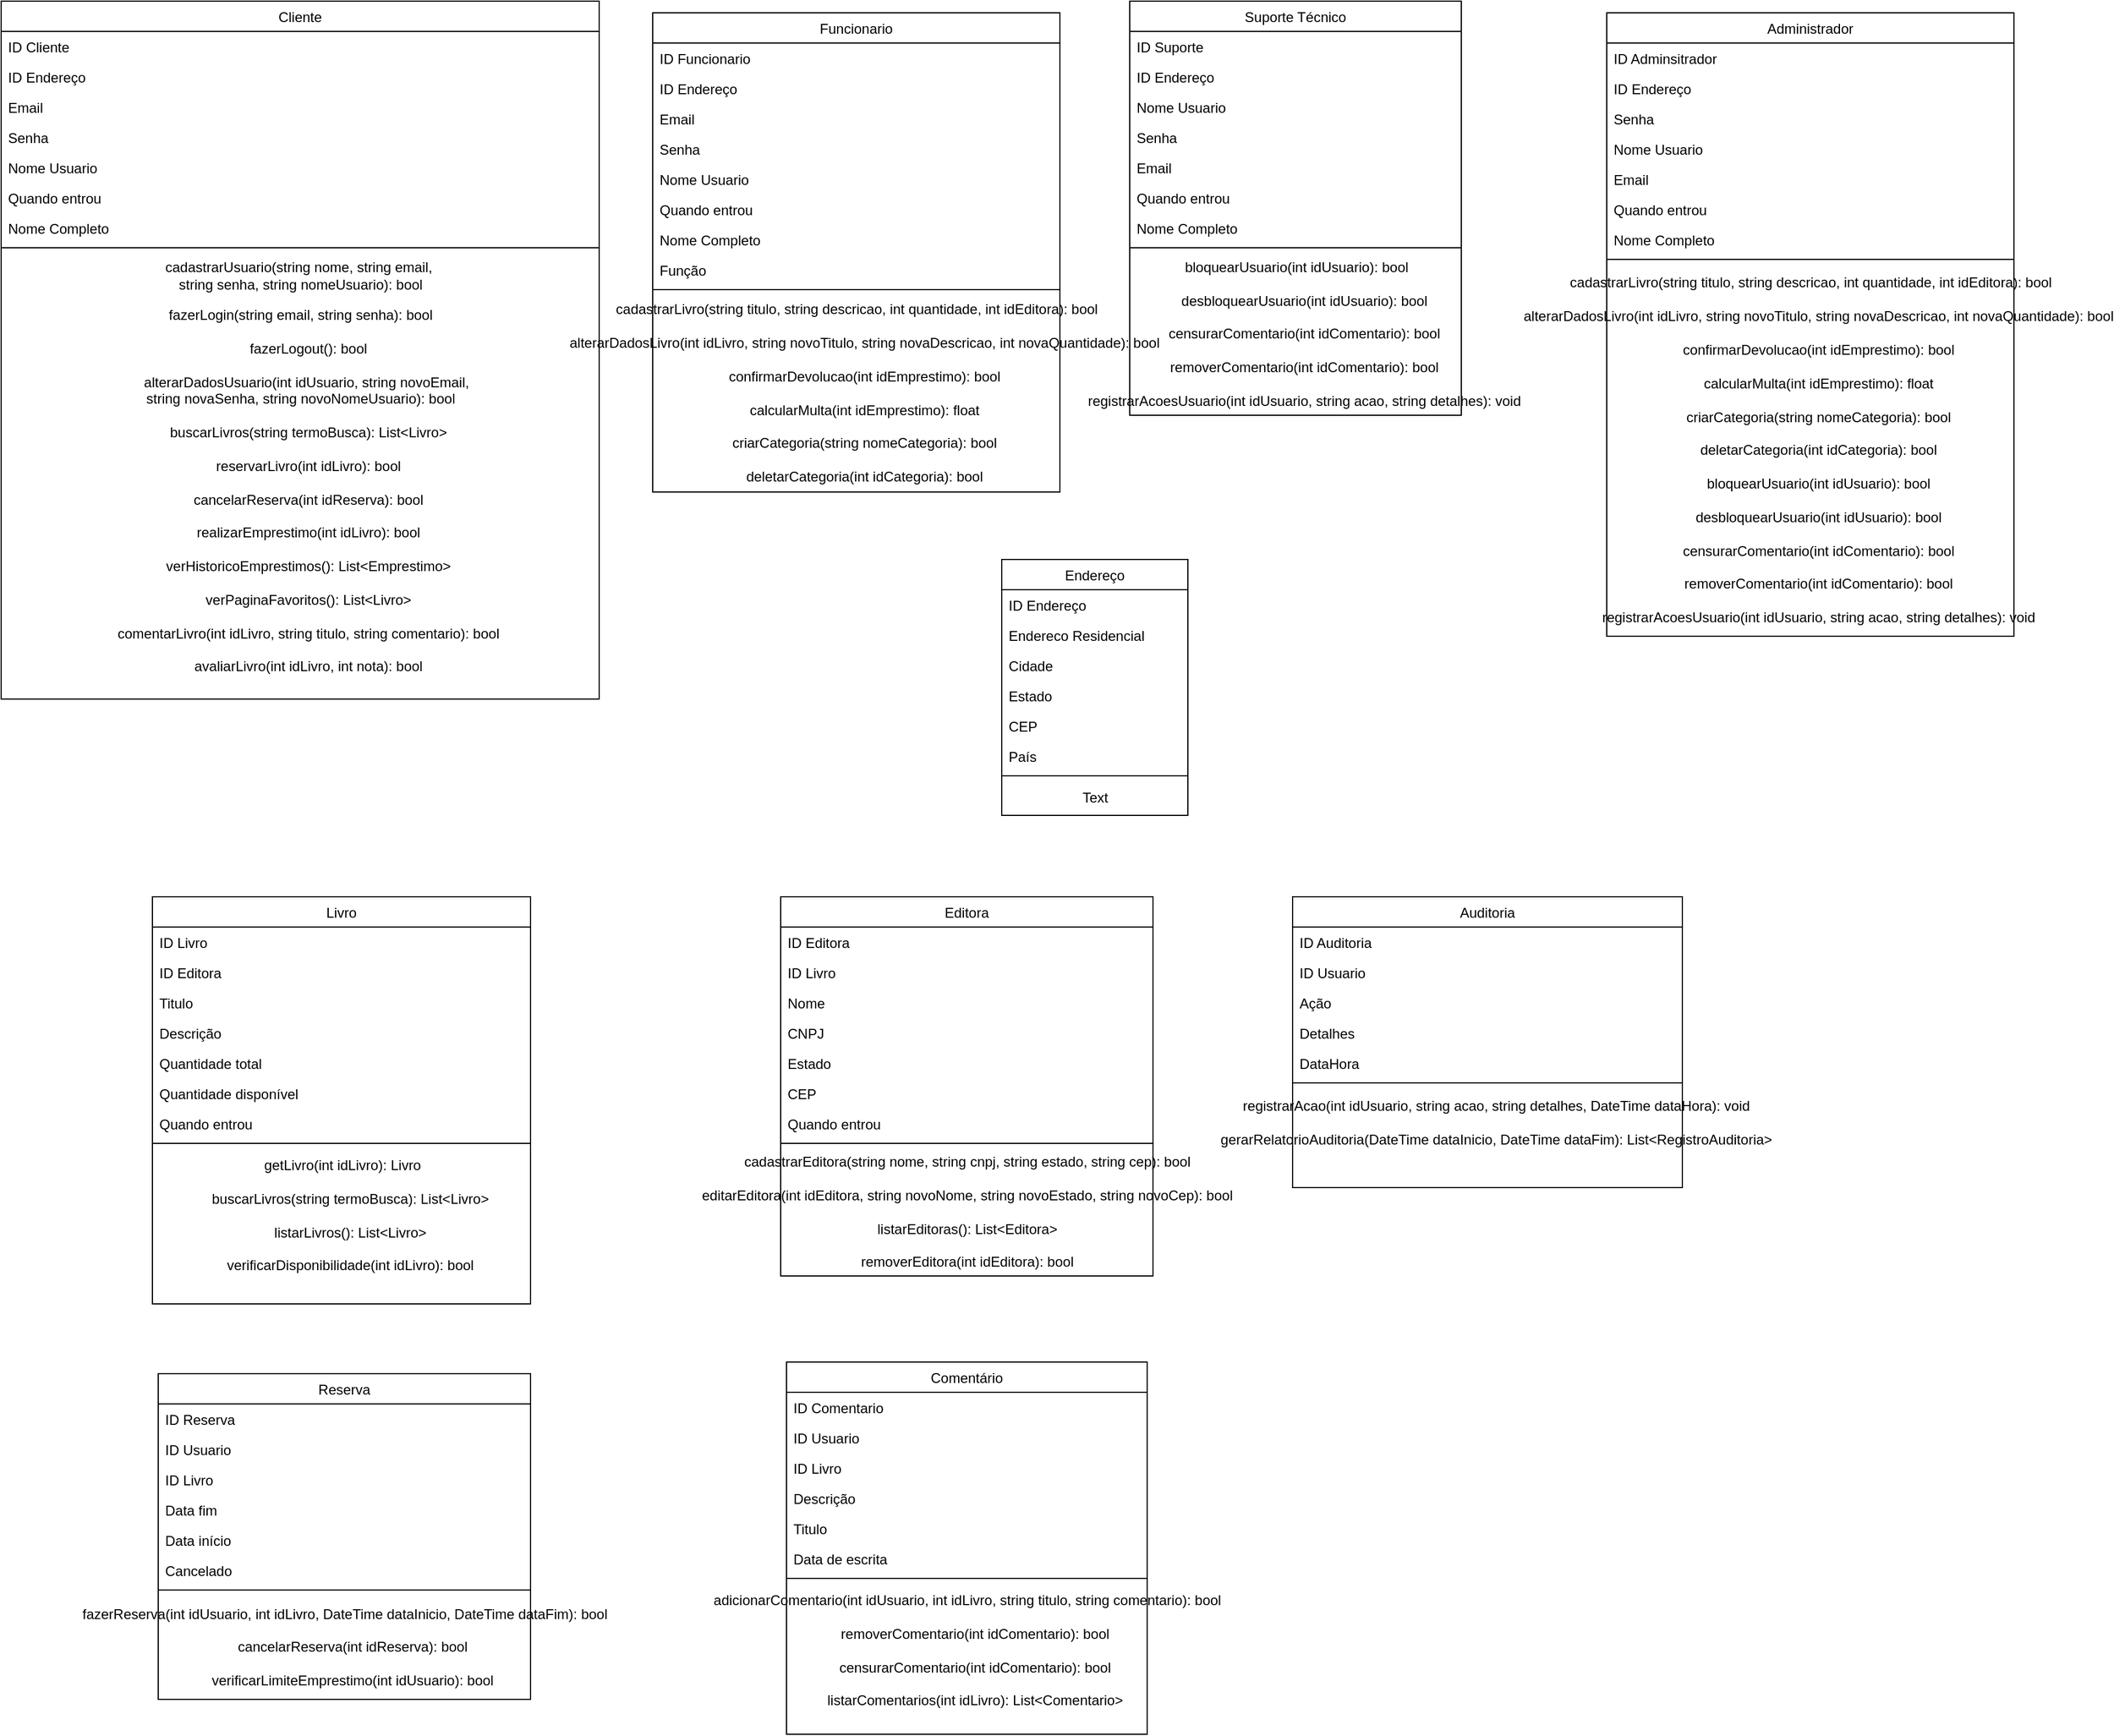 <mxfile version="26.1.1">
  <diagram id="C5RBs43oDa-KdzZeNtuy" name="Page-1">
    <mxGraphModel dx="2115" dy="608" grid="1" gridSize="10" guides="1" tooltips="1" connect="1" arrows="1" fold="1" page="1" pageScale="1" pageWidth="827" pageHeight="1169" math="0" shadow="0">
      <root>
        <mxCell id="WIyWlLk6GJQsqaUBKTNV-0" />
        <mxCell id="WIyWlLk6GJQsqaUBKTNV-1" parent="WIyWlLk6GJQsqaUBKTNV-0" />
        <mxCell id="ovRE4YP4K9Um6q-sPqHM-0" value="Cliente" style="swimlane;fontStyle=0;align=center;verticalAlign=top;childLayout=stackLayout;horizontal=1;startSize=26;horizontalStack=0;resizeParent=1;resizeLast=0;collapsible=1;marginBottom=0;rounded=0;shadow=0;strokeWidth=1;" parent="WIyWlLk6GJQsqaUBKTNV-1" vertex="1">
          <mxGeometry x="-60" y="70" width="514" height="600" as="geometry">
            <mxRectangle x="550" y="140" width="160" height="26" as="alternateBounds" />
          </mxGeometry>
        </mxCell>
        <mxCell id="ovRE4YP4K9Um6q-sPqHM-38" value="ID Cliente" style="text;align=left;verticalAlign=top;spacingLeft=4;spacingRight=4;overflow=hidden;rotatable=0;points=[[0,0.5],[1,0.5]];portConstraint=eastwest;" parent="ovRE4YP4K9Um6q-sPqHM-0" vertex="1">
          <mxGeometry y="26" width="514" height="26" as="geometry" />
        </mxCell>
        <mxCell id="ovRE4YP4K9Um6q-sPqHM-5" value="ID Endereço&#xa;" style="text;align=left;verticalAlign=top;spacingLeft=4;spacingRight=4;overflow=hidden;rotatable=0;points=[[0,0.5],[1,0.5]];portConstraint=eastwest;rounded=0;shadow=0;html=0;" parent="ovRE4YP4K9Um6q-sPqHM-0" vertex="1">
          <mxGeometry y="52" width="514" height="26" as="geometry" />
        </mxCell>
        <mxCell id="ovRE4YP4K9Um6q-sPqHM-27" value="Email" style="text;align=left;verticalAlign=top;spacingLeft=4;spacingRight=4;overflow=hidden;rotatable=0;points=[[0,0.5],[1,0.5]];portConstraint=eastwest;rounded=0;shadow=0;html=0;" parent="ovRE4YP4K9Um6q-sPqHM-0" vertex="1">
          <mxGeometry y="78" width="514" height="26" as="geometry" />
        </mxCell>
        <mxCell id="ovRE4YP4K9Um6q-sPqHM-7" value="Senha" style="text;align=left;verticalAlign=top;spacingLeft=4;spacingRight=4;overflow=hidden;rotatable=0;points=[[0,0.5],[1,0.5]];portConstraint=eastwest;" parent="ovRE4YP4K9Um6q-sPqHM-0" vertex="1">
          <mxGeometry y="104" width="514" height="26" as="geometry" />
        </mxCell>
        <mxCell id="ovRE4YP4K9Um6q-sPqHM-8" value="Nome Usuario" style="text;align=left;verticalAlign=top;spacingLeft=4;spacingRight=4;overflow=hidden;rotatable=0;points=[[0,0.5],[1,0.5]];portConstraint=eastwest;" parent="ovRE4YP4K9Um6q-sPqHM-0" vertex="1">
          <mxGeometry y="130" width="514" height="26" as="geometry" />
        </mxCell>
        <mxCell id="ovRE4YP4K9Um6q-sPqHM-40" value="Quando entrou" style="text;align=left;verticalAlign=top;spacingLeft=4;spacingRight=4;overflow=hidden;rotatable=0;points=[[0,0.5],[1,0.5]];portConstraint=eastwest;" parent="ovRE4YP4K9Um6q-sPqHM-0" vertex="1">
          <mxGeometry y="156" width="514" height="26" as="geometry" />
        </mxCell>
        <mxCell id="ovRE4YP4K9Um6q-sPqHM-66" value="Nome Completo" style="text;align=left;verticalAlign=top;spacingLeft=4;spacingRight=4;overflow=hidden;rotatable=0;points=[[0,0.5],[1,0.5]];portConstraint=eastwest;rounded=0;shadow=0;html=0;" parent="ovRE4YP4K9Um6q-sPqHM-0" vertex="1">
          <mxGeometry y="182" width="514" height="26" as="geometry" />
        </mxCell>
        <mxCell id="ovRE4YP4K9Um6q-sPqHM-6" value="" style="line;html=1;strokeWidth=1;align=left;verticalAlign=middle;spacingTop=-1;spacingLeft=3;spacingRight=3;rotatable=0;labelPosition=right;points=[];portConstraint=eastwest;" parent="ovRE4YP4K9Um6q-sPqHM-0" vertex="1">
          <mxGeometry y="208" width="514" height="8" as="geometry" />
        </mxCell>
        <mxCell id="9cBojEaCtnVhDOW0xpZf-0" value="&lt;div&gt;cadastrarUsuario(string nome, string email,&amp;nbsp;&lt;/div&gt;&lt;div&gt;string senha, string nomeUsuario): bool&lt;/div&gt;" style="text;html=1;align=center;verticalAlign=middle;resizable=0;points=[];autosize=1;strokeColor=none;fillColor=none;" vertex="1" parent="ovRE4YP4K9Um6q-sPqHM-0">
          <mxGeometry y="216" width="514" height="40" as="geometry" />
        </mxCell>
        <mxCell id="9cBojEaCtnVhDOW0xpZf-12" value="&lt;div&gt;fazerLogin(string email, string senha): bool&lt;/div&gt;&lt;br&gt;&amp;nbsp;&amp;nbsp;&amp;nbsp; fazerLogout(): bool&lt;br&gt;&lt;br&gt;&lt;div&gt;&amp;nbsp;&amp;nbsp;&amp;nbsp; alterarDadosUsuario(int idUsuario, string novoEmail,&amp;nbsp;&lt;/div&gt;&lt;div&gt;string novaSenha, string novoNomeUsuario): bool&lt;/div&gt;&lt;br&gt;&amp;nbsp;&amp;nbsp;&amp;nbsp; buscarLivros(string termoBusca): List&amp;lt;Livro&amp;gt;&lt;br&gt;&lt;br&gt;&amp;nbsp;&amp;nbsp;&amp;nbsp; reservarLivro(int idLivro): bool&lt;br&gt;&lt;br&gt;&amp;nbsp;&amp;nbsp;&amp;nbsp; cancelarReserva(int idReserva): bool&lt;br&gt;&lt;br&gt;&amp;nbsp;&amp;nbsp;&amp;nbsp; realizarEmprestimo(int idLivro): bool&lt;br&gt;&lt;br&gt;&amp;nbsp;&amp;nbsp;&amp;nbsp; verHistoricoEmprestimos(): List&amp;lt;Emprestimo&amp;gt;&lt;br&gt;&lt;br&gt;&amp;nbsp;&amp;nbsp;&amp;nbsp; verPaginaFavoritos(): List&amp;lt;Livro&amp;gt;&lt;br&gt;&lt;br&gt;&amp;nbsp;&amp;nbsp;&amp;nbsp; comentarLivro(int idLivro, string titulo, string comentario): bool&lt;br&gt;&lt;br&gt;&amp;nbsp;&amp;nbsp;&amp;nbsp; avaliarLivro(int idLivro, int nota): bool" style="text;html=1;align=center;verticalAlign=middle;resizable=0;points=[];autosize=1;strokeColor=none;fillColor=none;" vertex="1" parent="ovRE4YP4K9Um6q-sPqHM-0">
          <mxGeometry y="256" width="514" height="330" as="geometry" />
        </mxCell>
        <mxCell id="ovRE4YP4K9Um6q-sPqHM-70" value="Livro" style="swimlane;fontStyle=0;align=center;verticalAlign=top;childLayout=stackLayout;horizontal=1;startSize=26;horizontalStack=0;resizeParent=1;resizeLast=0;collapsible=1;marginBottom=0;rounded=0;shadow=0;strokeWidth=1;" parent="WIyWlLk6GJQsqaUBKTNV-1" vertex="1">
          <mxGeometry x="70" y="840" width="325" height="350" as="geometry">
            <mxRectangle x="550" y="140" width="160" height="26" as="alternateBounds" />
          </mxGeometry>
        </mxCell>
        <mxCell id="ovRE4YP4K9Um6q-sPqHM-79" value="ID Livro" style="text;align=left;verticalAlign=top;spacingLeft=4;spacingRight=4;overflow=hidden;rotatable=0;points=[[0,0.5],[1,0.5]];portConstraint=eastwest;" parent="ovRE4YP4K9Um6q-sPqHM-70" vertex="1">
          <mxGeometry y="26" width="325" height="26" as="geometry" />
        </mxCell>
        <mxCell id="ovRE4YP4K9Um6q-sPqHM-187" value="ID Editora" style="text;align=left;verticalAlign=top;spacingLeft=4;spacingRight=4;overflow=hidden;rotatable=0;points=[[0,0.5],[1,0.5]];portConstraint=eastwest;" parent="ovRE4YP4K9Um6q-sPqHM-70" vertex="1">
          <mxGeometry y="52" width="325" height="26" as="geometry" />
        </mxCell>
        <mxCell id="ovRE4YP4K9Um6q-sPqHM-71" value="Titulo" style="text;align=left;verticalAlign=top;spacingLeft=4;spacingRight=4;overflow=hidden;rotatable=0;points=[[0,0.5],[1,0.5]];portConstraint=eastwest;" parent="ovRE4YP4K9Um6q-sPqHM-70" vertex="1">
          <mxGeometry y="78" width="325" height="26" as="geometry" />
        </mxCell>
        <mxCell id="ovRE4YP4K9Um6q-sPqHM-72" value="Descrição&#xa;" style="text;align=left;verticalAlign=top;spacingLeft=4;spacingRight=4;overflow=hidden;rotatable=0;points=[[0,0.5],[1,0.5]];portConstraint=eastwest;rounded=0;shadow=0;html=0;" parent="ovRE4YP4K9Um6q-sPqHM-70" vertex="1">
          <mxGeometry y="104" width="325" height="26" as="geometry" />
        </mxCell>
        <mxCell id="ovRE4YP4K9Um6q-sPqHM-73" value="Quantidade total" style="text;align=left;verticalAlign=top;spacingLeft=4;spacingRight=4;overflow=hidden;rotatable=0;points=[[0,0.5],[1,0.5]];portConstraint=eastwest;rounded=0;shadow=0;html=0;" parent="ovRE4YP4K9Um6q-sPqHM-70" vertex="1">
          <mxGeometry y="130" width="325" height="26" as="geometry" />
        </mxCell>
        <mxCell id="ovRE4YP4K9Um6q-sPqHM-74" value="Quantidade disponível" style="text;align=left;verticalAlign=top;spacingLeft=4;spacingRight=4;overflow=hidden;rotatable=0;points=[[0,0.5],[1,0.5]];portConstraint=eastwest;rounded=0;shadow=0;html=0;" parent="ovRE4YP4K9Um6q-sPqHM-70" vertex="1">
          <mxGeometry y="156" width="325" height="26" as="geometry" />
        </mxCell>
        <mxCell id="ovRE4YP4K9Um6q-sPqHM-80" value="Quando entrou" style="text;align=left;verticalAlign=top;spacingLeft=4;spacingRight=4;overflow=hidden;rotatable=0;points=[[0,0.5],[1,0.5]];portConstraint=eastwest;" parent="ovRE4YP4K9Um6q-sPqHM-70" vertex="1">
          <mxGeometry y="182" width="325" height="26" as="geometry" />
        </mxCell>
        <mxCell id="ovRE4YP4K9Um6q-sPqHM-82" value="" style="line;html=1;strokeWidth=1;align=left;verticalAlign=middle;spacingTop=-1;spacingLeft=3;spacingRight=3;rotatable=0;labelPosition=right;points=[];portConstraint=eastwest;" parent="ovRE4YP4K9Um6q-sPqHM-70" vertex="1">
          <mxGeometry y="208" width="325" height="8" as="geometry" />
        </mxCell>
        <mxCell id="9cBojEaCtnVhDOW0xpZf-18" value="getLivro(int idLivro): Livro&lt;br&gt;&lt;br&gt;&amp;nbsp;&amp;nbsp;&amp;nbsp; buscarLivros(string termoBusca): List&amp;lt;Livro&amp;gt;&lt;br&gt;&lt;br&gt;&amp;nbsp;&amp;nbsp;&amp;nbsp; listarLivros(): List&amp;lt;Livro&amp;gt;&lt;br&gt;&lt;br&gt;&amp;nbsp;&amp;nbsp;&amp;nbsp; verificarDisponibilidade(int idLivro): bool&lt;br&gt;&lt;div&gt;&lt;br/&gt;&lt;/div&gt;" style="text;html=1;align=center;verticalAlign=middle;resizable=0;points=[];autosize=1;strokeColor=none;fillColor=none;" vertex="1" parent="ovRE4YP4K9Um6q-sPqHM-70">
          <mxGeometry y="216" width="325" height="130" as="geometry" />
        </mxCell>
        <mxCell id="ovRE4YP4K9Um6q-sPqHM-83" value="Editora" style="swimlane;fontStyle=0;align=center;verticalAlign=top;childLayout=stackLayout;horizontal=1;startSize=26;horizontalStack=0;resizeParent=1;resizeLast=0;collapsible=1;marginBottom=0;rounded=0;shadow=0;strokeWidth=1;" parent="WIyWlLk6GJQsqaUBKTNV-1" vertex="1">
          <mxGeometry x="610" y="840" width="320" height="326" as="geometry">
            <mxRectangle x="550" y="140" width="160" height="26" as="alternateBounds" />
          </mxGeometry>
        </mxCell>
        <mxCell id="ovRE4YP4K9Um6q-sPqHM-92" value="ID Editora" style="text;align=left;verticalAlign=top;spacingLeft=4;spacingRight=4;overflow=hidden;rotatable=0;points=[[0,0.5],[1,0.5]];portConstraint=eastwest;" parent="ovRE4YP4K9Um6q-sPqHM-83" vertex="1">
          <mxGeometry y="26" width="320" height="26" as="geometry" />
        </mxCell>
        <mxCell id="ovRE4YP4K9Um6q-sPqHM-186" value="ID Livro" style="text;align=left;verticalAlign=top;spacingLeft=4;spacingRight=4;overflow=hidden;rotatable=0;points=[[0,0.5],[1,0.5]];portConstraint=eastwest;" parent="ovRE4YP4K9Um6q-sPqHM-83" vertex="1">
          <mxGeometry y="52" width="320" height="26" as="geometry" />
        </mxCell>
        <mxCell id="ovRE4YP4K9Um6q-sPqHM-84" value="Nome&#xa;" style="text;align=left;verticalAlign=top;spacingLeft=4;spacingRight=4;overflow=hidden;rotatable=0;points=[[0,0.5],[1,0.5]];portConstraint=eastwest;" parent="ovRE4YP4K9Um6q-sPqHM-83" vertex="1">
          <mxGeometry y="78" width="320" height="26" as="geometry" />
        </mxCell>
        <mxCell id="ovRE4YP4K9Um6q-sPqHM-85" value="CNPJ" style="text;align=left;verticalAlign=top;spacingLeft=4;spacingRight=4;overflow=hidden;rotatable=0;points=[[0,0.5],[1,0.5]];portConstraint=eastwest;rounded=0;shadow=0;html=0;" parent="ovRE4YP4K9Um6q-sPqHM-83" vertex="1">
          <mxGeometry y="104" width="320" height="26" as="geometry" />
        </mxCell>
        <mxCell id="ovRE4YP4K9Um6q-sPqHM-86" value="Estado" style="text;align=left;verticalAlign=top;spacingLeft=4;spacingRight=4;overflow=hidden;rotatable=0;points=[[0,0.5],[1,0.5]];portConstraint=eastwest;rounded=0;shadow=0;html=0;" parent="ovRE4YP4K9Um6q-sPqHM-83" vertex="1">
          <mxGeometry y="130" width="320" height="26" as="geometry" />
        </mxCell>
        <mxCell id="ovRE4YP4K9Um6q-sPqHM-87" value="CEP" style="text;align=left;verticalAlign=top;spacingLeft=4;spacingRight=4;overflow=hidden;rotatable=0;points=[[0,0.5],[1,0.5]];portConstraint=eastwest;rounded=0;shadow=0;html=0;" parent="ovRE4YP4K9Um6q-sPqHM-83" vertex="1">
          <mxGeometry y="156" width="320" height="26" as="geometry" />
        </mxCell>
        <mxCell id="ovRE4YP4K9Um6q-sPqHM-93" value="Quando entrou" style="text;align=left;verticalAlign=top;spacingLeft=4;spacingRight=4;overflow=hidden;rotatable=0;points=[[0,0.5],[1,0.5]];portConstraint=eastwest;" parent="ovRE4YP4K9Um6q-sPqHM-83" vertex="1">
          <mxGeometry y="182" width="320" height="26" as="geometry" />
        </mxCell>
        <mxCell id="ovRE4YP4K9Um6q-sPqHM-95" value="" style="line;html=1;strokeWidth=1;align=left;verticalAlign=middle;spacingTop=-1;spacingLeft=3;spacingRight=3;rotatable=0;labelPosition=right;points=[];portConstraint=eastwest;" parent="ovRE4YP4K9Um6q-sPqHM-83" vertex="1">
          <mxGeometry y="208" width="320" height="8" as="geometry" />
        </mxCell>
        <mxCell id="9cBojEaCtnVhDOW0xpZf-31" value="cadastrarEditora(string nome, string cnpj, string estado, string cep): bool&lt;br&gt;&lt;br&gt;editarEditora(int idEditora, string novoNome, string novoEstado, string novoCep): bool&lt;br&gt;&lt;br&gt;listarEditoras(): List&amp;lt;Editora&amp;gt;&lt;br&gt;&lt;br&gt;removerEditora(int idEditora): bool" style="text;html=1;align=center;verticalAlign=middle;resizable=0;points=[];autosize=1;strokeColor=none;fillColor=none;" vertex="1" parent="ovRE4YP4K9Um6q-sPqHM-83">
          <mxGeometry y="216" width="320" height="110" as="geometry" />
        </mxCell>
        <mxCell id="ovRE4YP4K9Um6q-sPqHM-96" value="Comentário" style="swimlane;fontStyle=0;align=center;verticalAlign=top;childLayout=stackLayout;horizontal=1;startSize=26;horizontalStack=0;resizeParent=1;resizeLast=0;collapsible=1;marginBottom=0;rounded=0;shadow=0;strokeWidth=1;" parent="WIyWlLk6GJQsqaUBKTNV-1" vertex="1">
          <mxGeometry x="615" y="1240" width="310" height="320" as="geometry">
            <mxRectangle x="550" y="140" width="160" height="26" as="alternateBounds" />
          </mxGeometry>
        </mxCell>
        <mxCell id="ovRE4YP4K9Um6q-sPqHM-106" value="ID Comentario" style="text;align=left;verticalAlign=top;spacingLeft=4;spacingRight=4;overflow=hidden;rotatable=0;points=[[0,0.5],[1,0.5]];portConstraint=eastwest;" parent="ovRE4YP4K9Um6q-sPqHM-96" vertex="1">
          <mxGeometry y="26" width="310" height="26" as="geometry" />
        </mxCell>
        <mxCell id="ovRE4YP4K9Um6q-sPqHM-107" value="ID Usuario" style="text;align=left;verticalAlign=top;spacingLeft=4;spacingRight=4;overflow=hidden;rotatable=0;points=[[0,0.5],[1,0.5]];portConstraint=eastwest;rounded=0;shadow=0;html=0;" parent="ovRE4YP4K9Um6q-sPqHM-96" vertex="1">
          <mxGeometry y="52" width="310" height="26" as="geometry" />
        </mxCell>
        <mxCell id="ovRE4YP4K9Um6q-sPqHM-105" value="ID Livro&#xa;" style="text;align=left;verticalAlign=top;spacingLeft=4;spacingRight=4;overflow=hidden;rotatable=0;points=[[0,0.5],[1,0.5]];portConstraint=eastwest;" parent="ovRE4YP4K9Um6q-sPqHM-96" vertex="1">
          <mxGeometry y="78" width="310" height="26" as="geometry" />
        </mxCell>
        <mxCell id="ovRE4YP4K9Um6q-sPqHM-98" value="Descrição&#xa;" style="text;align=left;verticalAlign=top;spacingLeft=4;spacingRight=4;overflow=hidden;rotatable=0;points=[[0,0.5],[1,0.5]];portConstraint=eastwest;rounded=0;shadow=0;html=0;" parent="ovRE4YP4K9Um6q-sPqHM-96" vertex="1">
          <mxGeometry y="104" width="310" height="26" as="geometry" />
        </mxCell>
        <mxCell id="ovRE4YP4K9Um6q-sPqHM-97" value="Titulo" style="text;align=left;verticalAlign=top;spacingLeft=4;spacingRight=4;overflow=hidden;rotatable=0;points=[[0,0.5],[1,0.5]];portConstraint=eastwest;" parent="ovRE4YP4K9Um6q-sPqHM-96" vertex="1">
          <mxGeometry y="130" width="310" height="26" as="geometry" />
        </mxCell>
        <mxCell id="ovRE4YP4K9Um6q-sPqHM-104" value="Data de escrita" style="text;align=left;verticalAlign=top;spacingLeft=4;spacingRight=4;overflow=hidden;rotatable=0;points=[[0,0.5],[1,0.5]];portConstraint=eastwest;" parent="ovRE4YP4K9Um6q-sPqHM-96" vertex="1">
          <mxGeometry y="156" width="310" height="26" as="geometry" />
        </mxCell>
        <mxCell id="ovRE4YP4K9Um6q-sPqHM-108" value="" style="line;html=1;strokeWidth=1;align=left;verticalAlign=middle;spacingTop=-1;spacingLeft=3;spacingRight=3;rotatable=0;labelPosition=right;points=[];portConstraint=eastwest;" parent="ovRE4YP4K9Um6q-sPqHM-96" vertex="1">
          <mxGeometry y="182" width="310" height="8" as="geometry" />
        </mxCell>
        <mxCell id="9cBojEaCtnVhDOW0xpZf-20" value="adicionarComentario(int idUsuario, int idLivro, string titulo, string comentario): bool&lt;br&gt;&lt;br&gt;&amp;nbsp;&amp;nbsp;&amp;nbsp; removerComentario(int idComentario): bool&lt;br&gt;&lt;br&gt;&amp;nbsp;&amp;nbsp;&amp;nbsp; censurarComentario(int idComentario): bool&lt;br&gt;&lt;br&gt;&amp;nbsp;&amp;nbsp;&amp;nbsp; listarComentarios(int idLivro): List&amp;lt;Comentario&amp;gt;&lt;div&gt;&lt;br/&gt;&lt;/div&gt;" style="text;html=1;align=center;verticalAlign=middle;resizable=0;points=[];autosize=1;strokeColor=none;fillColor=none;" vertex="1" parent="ovRE4YP4K9Um6q-sPqHM-96">
          <mxGeometry y="190" width="310" height="130" as="geometry" />
        </mxCell>
        <mxCell id="ovRE4YP4K9Um6q-sPqHM-136" value="Reserva" style="swimlane;fontStyle=0;align=center;verticalAlign=top;childLayout=stackLayout;horizontal=1;startSize=26;horizontalStack=0;resizeParent=1;resizeLast=0;collapsible=1;marginBottom=0;rounded=0;shadow=0;strokeWidth=1;" parent="WIyWlLk6GJQsqaUBKTNV-1" vertex="1">
          <mxGeometry x="75" y="1250" width="320" height="280" as="geometry">
            <mxRectangle x="550" y="140" width="160" height="26" as="alternateBounds" />
          </mxGeometry>
        </mxCell>
        <mxCell id="ovRE4YP4K9Um6q-sPqHM-188" value="ID Reserva" style="text;align=left;verticalAlign=top;spacingLeft=4;spacingRight=4;overflow=hidden;rotatable=0;points=[[0,0.5],[1,0.5]];portConstraint=eastwest;rounded=0;shadow=0;html=0;" parent="ovRE4YP4K9Um6q-sPqHM-136" vertex="1">
          <mxGeometry y="26" width="320" height="26" as="geometry" />
        </mxCell>
        <mxCell id="ovRE4YP4K9Um6q-sPqHM-142" value="ID Usuario" style="text;align=left;verticalAlign=top;spacingLeft=4;spacingRight=4;overflow=hidden;rotatable=0;points=[[0,0.5],[1,0.5]];portConstraint=eastwest;rounded=0;shadow=0;html=0;" parent="ovRE4YP4K9Um6q-sPqHM-136" vertex="1">
          <mxGeometry y="52" width="320" height="26" as="geometry" />
        </mxCell>
        <mxCell id="ovRE4YP4K9Um6q-sPqHM-140" value="ID Livro&#xa;" style="text;align=left;verticalAlign=top;spacingLeft=4;spacingRight=4;overflow=hidden;rotatable=0;points=[[0,0.5],[1,0.5]];portConstraint=eastwest;" parent="ovRE4YP4K9Um6q-sPqHM-136" vertex="1">
          <mxGeometry y="78" width="320" height="26" as="geometry" />
        </mxCell>
        <mxCell id="ovRE4YP4K9Um6q-sPqHM-138" value="Data fim" style="text;align=left;verticalAlign=top;spacingLeft=4;spacingRight=4;overflow=hidden;rotatable=0;points=[[0,0.5],[1,0.5]];portConstraint=eastwest;rounded=0;shadow=0;html=0;" parent="ovRE4YP4K9Um6q-sPqHM-136" vertex="1">
          <mxGeometry y="104" width="320" height="26" as="geometry" />
        </mxCell>
        <mxCell id="ovRE4YP4K9Um6q-sPqHM-137" value="Data início" style="text;align=left;verticalAlign=top;spacingLeft=4;spacingRight=4;overflow=hidden;rotatable=0;points=[[0,0.5],[1,0.5]];portConstraint=eastwest;" parent="ovRE4YP4K9Um6q-sPqHM-136" vertex="1">
          <mxGeometry y="130" width="320" height="26" as="geometry" />
        </mxCell>
        <mxCell id="ovRE4YP4K9Um6q-sPqHM-139" value="Cancelado" style="text;align=left;verticalAlign=top;spacingLeft=4;spacingRight=4;overflow=hidden;rotatable=0;points=[[0,0.5],[1,0.5]];portConstraint=eastwest;" parent="ovRE4YP4K9Um6q-sPqHM-136" vertex="1">
          <mxGeometry y="156" width="320" height="26" as="geometry" />
        </mxCell>
        <mxCell id="ovRE4YP4K9Um6q-sPqHM-143" value="" style="line;html=1;strokeWidth=1;align=left;verticalAlign=middle;spacingTop=-1;spacingLeft=3;spacingRight=3;rotatable=0;labelPosition=right;points=[];portConstraint=eastwest;" parent="ovRE4YP4K9Um6q-sPqHM-136" vertex="1">
          <mxGeometry y="182" width="320" height="8" as="geometry" />
        </mxCell>
        <mxCell id="9cBojEaCtnVhDOW0xpZf-19" value="fazerReserva(int idUsuario, int idLivro, DateTime dataInicio, DateTime dataFim): bool&lt;br&gt;&lt;br&gt;&amp;nbsp;&amp;nbsp;&amp;nbsp; cancelarReserva(int idReserva): bool&lt;br&gt;&lt;br&gt;&amp;nbsp;&amp;nbsp;&amp;nbsp; verificarLimiteEmprestimo(int idUsuario): bool" style="text;html=1;align=center;verticalAlign=middle;resizable=0;points=[];autosize=1;strokeColor=none;fillColor=none;" vertex="1" parent="ovRE4YP4K9Um6q-sPqHM-136">
          <mxGeometry y="190" width="320" height="90" as="geometry" />
        </mxCell>
        <mxCell id="ovRE4YP4K9Um6q-sPqHM-144" value="Endereço" style="swimlane;fontStyle=0;align=center;verticalAlign=top;childLayout=stackLayout;horizontal=1;startSize=26;horizontalStack=0;resizeParent=1;resizeLast=0;collapsible=1;marginBottom=0;rounded=0;shadow=0;strokeWidth=1;" parent="WIyWlLk6GJQsqaUBKTNV-1" vertex="1">
          <mxGeometry x="800" y="550" width="160" height="220" as="geometry">
            <mxRectangle x="550" y="140" width="160" height="26" as="alternateBounds" />
          </mxGeometry>
        </mxCell>
        <mxCell id="ovRE4YP4K9Um6q-sPqHM-153" value="ID Endereço" style="text;align=left;verticalAlign=top;spacingLeft=4;spacingRight=4;overflow=hidden;rotatable=0;points=[[0,0.5],[1,0.5]];portConstraint=eastwest;" parent="ovRE4YP4K9Um6q-sPqHM-144" vertex="1">
          <mxGeometry y="26" width="160" height="26" as="geometry" />
        </mxCell>
        <mxCell id="ovRE4YP4K9Um6q-sPqHM-145" value="Endereco Residencial" style="text;align=left;verticalAlign=top;spacingLeft=4;spacingRight=4;overflow=hidden;rotatable=0;points=[[0,0.5],[1,0.5]];portConstraint=eastwest;" parent="ovRE4YP4K9Um6q-sPqHM-144" vertex="1">
          <mxGeometry y="52" width="160" height="26" as="geometry" />
        </mxCell>
        <mxCell id="ovRE4YP4K9Um6q-sPqHM-146" value="Cidade&#xa;" style="text;align=left;verticalAlign=top;spacingLeft=4;spacingRight=4;overflow=hidden;rotatable=0;points=[[0,0.5],[1,0.5]];portConstraint=eastwest;rounded=0;shadow=0;html=0;" parent="ovRE4YP4K9Um6q-sPqHM-144" vertex="1">
          <mxGeometry y="78" width="160" height="26" as="geometry" />
        </mxCell>
        <mxCell id="ovRE4YP4K9Um6q-sPqHM-147" value="Estado" style="text;align=left;verticalAlign=top;spacingLeft=4;spacingRight=4;overflow=hidden;rotatable=0;points=[[0,0.5],[1,0.5]];portConstraint=eastwest;rounded=0;shadow=0;html=0;" parent="ovRE4YP4K9Um6q-sPqHM-144" vertex="1">
          <mxGeometry y="104" width="160" height="26" as="geometry" />
        </mxCell>
        <mxCell id="ovRE4YP4K9Um6q-sPqHM-148" value="CEP" style="text;align=left;verticalAlign=top;spacingLeft=4;spacingRight=4;overflow=hidden;rotatable=0;points=[[0,0.5],[1,0.5]];portConstraint=eastwest;rounded=0;shadow=0;html=0;" parent="ovRE4YP4K9Um6q-sPqHM-144" vertex="1">
          <mxGeometry y="130" width="160" height="26" as="geometry" />
        </mxCell>
        <mxCell id="ovRE4YP4K9Um6q-sPqHM-149" value="País" style="text;align=left;verticalAlign=top;spacingLeft=4;spacingRight=4;overflow=hidden;rotatable=0;points=[[0,0.5],[1,0.5]];portConstraint=eastwest;rounded=0;shadow=0;html=0;" parent="ovRE4YP4K9Um6q-sPqHM-144" vertex="1">
          <mxGeometry y="156" width="160" height="26" as="geometry" />
        </mxCell>
        <mxCell id="ovRE4YP4K9Um6q-sPqHM-156" value="" style="line;html=1;strokeWidth=1;align=left;verticalAlign=middle;spacingTop=-1;spacingLeft=3;spacingRight=3;rotatable=0;labelPosition=right;points=[];portConstraint=eastwest;" parent="ovRE4YP4K9Um6q-sPqHM-144" vertex="1">
          <mxGeometry y="182" width="160" height="8" as="geometry" />
        </mxCell>
        <mxCell id="9cBojEaCtnVhDOW0xpZf-17" value="Text" style="text;html=1;align=center;verticalAlign=middle;resizable=0;points=[];autosize=1;strokeColor=none;fillColor=none;" vertex="1" parent="ovRE4YP4K9Um6q-sPqHM-144">
          <mxGeometry y="190" width="160" height="30" as="geometry" />
        </mxCell>
        <mxCell id="ovRE4YP4K9Um6q-sPqHM-158" value="Funcionario" style="swimlane;fontStyle=0;align=center;verticalAlign=top;childLayout=stackLayout;horizontal=1;startSize=26;horizontalStack=0;resizeParent=1;resizeLast=0;collapsible=1;marginBottom=0;rounded=0;shadow=0;strokeWidth=1;" parent="WIyWlLk6GJQsqaUBKTNV-1" vertex="1">
          <mxGeometry x="500" y="80" width="350" height="412" as="geometry">
            <mxRectangle x="550" y="140" width="160" height="26" as="alternateBounds" />
          </mxGeometry>
        </mxCell>
        <mxCell id="ovRE4YP4K9Um6q-sPqHM-165" value="ID Funcionario" style="text;align=left;verticalAlign=top;spacingLeft=4;spacingRight=4;overflow=hidden;rotatable=0;points=[[0,0.5],[1,0.5]];portConstraint=eastwest;" parent="ovRE4YP4K9Um6q-sPqHM-158" vertex="1">
          <mxGeometry y="26" width="350" height="26" as="geometry" />
        </mxCell>
        <mxCell id="ovRE4YP4K9Um6q-sPqHM-164" value="ID Endereço&#xa;" style="text;align=left;verticalAlign=top;spacingLeft=4;spacingRight=4;overflow=hidden;rotatable=0;points=[[0,0.5],[1,0.5]];portConstraint=eastwest;rounded=0;shadow=0;html=0;" parent="ovRE4YP4K9Um6q-sPqHM-158" vertex="1">
          <mxGeometry y="52" width="350" height="26" as="geometry" />
        </mxCell>
        <mxCell id="ovRE4YP4K9Um6q-sPqHM-159" value="Email" style="text;align=left;verticalAlign=top;spacingLeft=4;spacingRight=4;overflow=hidden;rotatable=0;points=[[0,0.5],[1,0.5]];portConstraint=eastwest;rounded=0;shadow=0;html=0;" parent="ovRE4YP4K9Um6q-sPqHM-158" vertex="1">
          <mxGeometry y="78" width="350" height="26" as="geometry" />
        </mxCell>
        <mxCell id="ovRE4YP4K9Um6q-sPqHM-160" value="Senha" style="text;align=left;verticalAlign=top;spacingLeft=4;spacingRight=4;overflow=hidden;rotatable=0;points=[[0,0.5],[1,0.5]];portConstraint=eastwest;" parent="ovRE4YP4K9Um6q-sPqHM-158" vertex="1">
          <mxGeometry y="104" width="350" height="26" as="geometry" />
        </mxCell>
        <mxCell id="ovRE4YP4K9Um6q-sPqHM-161" value="Nome Usuario" style="text;align=left;verticalAlign=top;spacingLeft=4;spacingRight=4;overflow=hidden;rotatable=0;points=[[0,0.5],[1,0.5]];portConstraint=eastwest;" parent="ovRE4YP4K9Um6q-sPqHM-158" vertex="1">
          <mxGeometry y="130" width="350" height="26" as="geometry" />
        </mxCell>
        <mxCell id="ovRE4YP4K9Um6q-sPqHM-162" value="Quando entrou" style="text;align=left;verticalAlign=top;spacingLeft=4;spacingRight=4;overflow=hidden;rotatable=0;points=[[0,0.5],[1,0.5]];portConstraint=eastwest;" parent="ovRE4YP4K9Um6q-sPqHM-158" vertex="1">
          <mxGeometry y="156" width="350" height="26" as="geometry" />
        </mxCell>
        <mxCell id="ovRE4YP4K9Um6q-sPqHM-163" value="Nome Completo" style="text;align=left;verticalAlign=top;spacingLeft=4;spacingRight=4;overflow=hidden;rotatable=0;points=[[0,0.5],[1,0.5]];portConstraint=eastwest;rounded=0;shadow=0;html=0;" parent="ovRE4YP4K9Um6q-sPqHM-158" vertex="1">
          <mxGeometry y="182" width="350" height="26" as="geometry" />
        </mxCell>
        <mxCell id="ovRE4YP4K9Um6q-sPqHM-185" value="Função" style="text;align=left;verticalAlign=top;spacingLeft=4;spacingRight=4;overflow=hidden;rotatable=0;points=[[0,0.5],[1,0.5]];portConstraint=eastwest;" parent="ovRE4YP4K9Um6q-sPqHM-158" vertex="1">
          <mxGeometry y="208" width="350" height="26" as="geometry" />
        </mxCell>
        <mxCell id="ovRE4YP4K9Um6q-sPqHM-166" value="" style="line;html=1;strokeWidth=1;align=left;verticalAlign=middle;spacingTop=-1;spacingLeft=3;spacingRight=3;rotatable=0;labelPosition=right;points=[];portConstraint=eastwest;" parent="ovRE4YP4K9Um6q-sPqHM-158" vertex="1">
          <mxGeometry y="234" width="350" height="8" as="geometry" />
        </mxCell>
        <mxCell id="9cBojEaCtnVhDOW0xpZf-13" value="cadastrarLivro(string titulo, string descricao, int quantidade, int idEditora): bool&lt;br&gt;&lt;br&gt;&amp;nbsp;&amp;nbsp;&amp;nbsp; alterarDadosLivro(int idLivro, string novoTitulo, string novaDescricao, int novaQuantidade): bool&lt;br&gt;&lt;br&gt;&amp;nbsp;&amp;nbsp;&amp;nbsp; confirmarDevolucao(int idEmprestimo): bool&lt;br&gt;&lt;br&gt;&amp;nbsp;&amp;nbsp;&amp;nbsp; calcularMulta(int idEmprestimo): float&lt;br&gt;&lt;br&gt;&amp;nbsp;&amp;nbsp;&amp;nbsp; criarCategoria(string nomeCategoria): bool&lt;br&gt;&lt;br&gt;&amp;nbsp;&amp;nbsp;&amp;nbsp; deletarCategoria(int idCategoria): bool" style="text;html=1;align=center;verticalAlign=middle;resizable=0;points=[];autosize=1;strokeColor=none;fillColor=none;" vertex="1" parent="ovRE4YP4K9Um6q-sPqHM-158">
          <mxGeometry y="242" width="350" height="170" as="geometry" />
        </mxCell>
        <mxCell id="ovRE4YP4K9Um6q-sPqHM-167" value="Suporte Técnico" style="swimlane;fontStyle=0;align=center;verticalAlign=top;childLayout=stackLayout;horizontal=1;startSize=26;horizontalStack=0;resizeParent=1;resizeLast=0;collapsible=1;marginBottom=0;rounded=0;shadow=0;strokeWidth=1;" parent="WIyWlLk6GJQsqaUBKTNV-1" vertex="1">
          <mxGeometry x="910" y="70" width="285" height="356" as="geometry">
            <mxRectangle x="550" y="140" width="160" height="26" as="alternateBounds" />
          </mxGeometry>
        </mxCell>
        <mxCell id="ovRE4YP4K9Um6q-sPqHM-174" value="ID Suporte" style="text;align=left;verticalAlign=top;spacingLeft=4;spacingRight=4;overflow=hidden;rotatable=0;points=[[0,0.5],[1,0.5]];portConstraint=eastwest;" parent="ovRE4YP4K9Um6q-sPqHM-167" vertex="1">
          <mxGeometry y="26" width="285" height="26" as="geometry" />
        </mxCell>
        <mxCell id="ovRE4YP4K9Um6q-sPqHM-173" value="ID Endereço&#xa;" style="text;align=left;verticalAlign=top;spacingLeft=4;spacingRight=4;overflow=hidden;rotatable=0;points=[[0,0.5],[1,0.5]];portConstraint=eastwest;rounded=0;shadow=0;html=0;" parent="ovRE4YP4K9Um6q-sPqHM-167" vertex="1">
          <mxGeometry y="52" width="285" height="26" as="geometry" />
        </mxCell>
        <mxCell id="ovRE4YP4K9Um6q-sPqHM-170" value="Nome Usuario" style="text;align=left;verticalAlign=top;spacingLeft=4;spacingRight=4;overflow=hidden;rotatable=0;points=[[0,0.5],[1,0.5]];portConstraint=eastwest;" parent="ovRE4YP4K9Um6q-sPqHM-167" vertex="1">
          <mxGeometry y="78" width="285" height="26" as="geometry" />
        </mxCell>
        <mxCell id="ovRE4YP4K9Um6q-sPqHM-169" value="Senha" style="text;align=left;verticalAlign=top;spacingLeft=4;spacingRight=4;overflow=hidden;rotatable=0;points=[[0,0.5],[1,0.5]];portConstraint=eastwest;" parent="ovRE4YP4K9Um6q-sPqHM-167" vertex="1">
          <mxGeometry y="104" width="285" height="26" as="geometry" />
        </mxCell>
        <mxCell id="ovRE4YP4K9Um6q-sPqHM-168" value="Email" style="text;align=left;verticalAlign=top;spacingLeft=4;spacingRight=4;overflow=hidden;rotatable=0;points=[[0,0.5],[1,0.5]];portConstraint=eastwest;rounded=0;shadow=0;html=0;" parent="ovRE4YP4K9Um6q-sPqHM-167" vertex="1">
          <mxGeometry y="130" width="285" height="26" as="geometry" />
        </mxCell>
        <mxCell id="ovRE4YP4K9Um6q-sPqHM-171" value="Quando entrou" style="text;align=left;verticalAlign=top;spacingLeft=4;spacingRight=4;overflow=hidden;rotatable=0;points=[[0,0.5],[1,0.5]];portConstraint=eastwest;" parent="ovRE4YP4K9Um6q-sPqHM-167" vertex="1">
          <mxGeometry y="156" width="285" height="26" as="geometry" />
        </mxCell>
        <mxCell id="ovRE4YP4K9Um6q-sPqHM-172" value="Nome Completo" style="text;align=left;verticalAlign=top;spacingLeft=4;spacingRight=4;overflow=hidden;rotatable=0;points=[[0,0.5],[1,0.5]];portConstraint=eastwest;rounded=0;shadow=0;html=0;" parent="ovRE4YP4K9Um6q-sPqHM-167" vertex="1">
          <mxGeometry y="182" width="285" height="26" as="geometry" />
        </mxCell>
        <mxCell id="ovRE4YP4K9Um6q-sPqHM-175" value="" style="line;html=1;strokeWidth=1;align=left;verticalAlign=middle;spacingTop=-1;spacingLeft=3;spacingRight=3;rotatable=0;labelPosition=right;points=[];portConstraint=eastwest;" parent="ovRE4YP4K9Um6q-sPqHM-167" vertex="1">
          <mxGeometry y="208" width="285" height="8" as="geometry" />
        </mxCell>
        <mxCell id="9cBojEaCtnVhDOW0xpZf-15" value="bloquearUsuario(int idUsuario): bool&lt;br&gt;&lt;br&gt;&amp;nbsp;&amp;nbsp;&amp;nbsp; desbloquearUsuario(int idUsuario): bool&lt;br&gt;&lt;br&gt;&amp;nbsp;&amp;nbsp;&amp;nbsp; censurarComentario(int idComentario): bool&lt;br&gt;&lt;br&gt;&amp;nbsp;&amp;nbsp;&amp;nbsp; removerComentario(int idComentario): bool&lt;br&gt;&lt;br&gt;&lt;div&gt;&amp;nbsp;&amp;nbsp;&amp;nbsp; registrarAcoesUsuario(int idUsuario, string acao, string detalhes): void&lt;/div&gt;" style="text;html=1;align=center;verticalAlign=middle;resizable=0;points=[];autosize=1;strokeColor=none;fillColor=none;" vertex="1" parent="ovRE4YP4K9Um6q-sPqHM-167">
          <mxGeometry y="216" width="285" height="140" as="geometry" />
        </mxCell>
        <mxCell id="ovRE4YP4K9Um6q-sPqHM-176" value="Administrador" style="swimlane;fontStyle=0;align=center;verticalAlign=top;childLayout=stackLayout;horizontal=1;startSize=26;horizontalStack=0;resizeParent=1;resizeLast=0;collapsible=1;marginBottom=0;rounded=0;shadow=0;strokeWidth=1;" parent="WIyWlLk6GJQsqaUBKTNV-1" vertex="1">
          <mxGeometry x="1320" y="80" width="350" height="536" as="geometry">
            <mxRectangle x="550" y="140" width="160" height="26" as="alternateBounds" />
          </mxGeometry>
        </mxCell>
        <mxCell id="ovRE4YP4K9Um6q-sPqHM-183" value="ID Adminsitrador" style="text;align=left;verticalAlign=top;spacingLeft=4;spacingRight=4;overflow=hidden;rotatable=0;points=[[0,0.5],[1,0.5]];portConstraint=eastwest;" parent="ovRE4YP4K9Um6q-sPqHM-176" vertex="1">
          <mxGeometry y="26" width="350" height="26" as="geometry" />
        </mxCell>
        <mxCell id="ovRE4YP4K9Um6q-sPqHM-182" value="ID Endereço&#xa;" style="text;align=left;verticalAlign=top;spacingLeft=4;spacingRight=4;overflow=hidden;rotatable=0;points=[[0,0.5],[1,0.5]];portConstraint=eastwest;rounded=0;shadow=0;html=0;" parent="ovRE4YP4K9Um6q-sPqHM-176" vertex="1">
          <mxGeometry y="52" width="350" height="26" as="geometry" />
        </mxCell>
        <mxCell id="ovRE4YP4K9Um6q-sPqHM-178" value="Senha" style="text;align=left;verticalAlign=top;spacingLeft=4;spacingRight=4;overflow=hidden;rotatable=0;points=[[0,0.5],[1,0.5]];portConstraint=eastwest;" parent="ovRE4YP4K9Um6q-sPqHM-176" vertex="1">
          <mxGeometry y="78" width="350" height="26" as="geometry" />
        </mxCell>
        <mxCell id="ovRE4YP4K9Um6q-sPqHM-179" value="Nome Usuario" style="text;align=left;verticalAlign=top;spacingLeft=4;spacingRight=4;overflow=hidden;rotatable=0;points=[[0,0.5],[1,0.5]];portConstraint=eastwest;" parent="ovRE4YP4K9Um6q-sPqHM-176" vertex="1">
          <mxGeometry y="104" width="350" height="26" as="geometry" />
        </mxCell>
        <mxCell id="ovRE4YP4K9Um6q-sPqHM-177" value="Email" style="text;align=left;verticalAlign=top;spacingLeft=4;spacingRight=4;overflow=hidden;rotatable=0;points=[[0,0.5],[1,0.5]];portConstraint=eastwest;rounded=0;shadow=0;html=0;" parent="ovRE4YP4K9Um6q-sPqHM-176" vertex="1">
          <mxGeometry y="130" width="350" height="26" as="geometry" />
        </mxCell>
        <mxCell id="ovRE4YP4K9Um6q-sPqHM-180" value="Quando entrou" style="text;align=left;verticalAlign=top;spacingLeft=4;spacingRight=4;overflow=hidden;rotatable=0;points=[[0,0.5],[1,0.5]];portConstraint=eastwest;" parent="ovRE4YP4K9Um6q-sPqHM-176" vertex="1">
          <mxGeometry y="156" width="350" height="26" as="geometry" />
        </mxCell>
        <mxCell id="ovRE4YP4K9Um6q-sPqHM-181" value="Nome Completo" style="text;align=left;verticalAlign=top;spacingLeft=4;spacingRight=4;overflow=hidden;rotatable=0;points=[[0,0.5],[1,0.5]];portConstraint=eastwest;rounded=0;shadow=0;html=0;" parent="ovRE4YP4K9Um6q-sPqHM-176" vertex="1">
          <mxGeometry y="182" width="350" height="26" as="geometry" />
        </mxCell>
        <mxCell id="ovRE4YP4K9Um6q-sPqHM-184" value="" style="line;html=1;strokeWidth=1;align=left;verticalAlign=middle;spacingTop=-1;spacingLeft=3;spacingRight=3;rotatable=0;labelPosition=right;points=[];portConstraint=eastwest;" parent="ovRE4YP4K9Um6q-sPqHM-176" vertex="1">
          <mxGeometry y="208" width="350" height="8" as="geometry" />
        </mxCell>
        <mxCell id="9cBojEaCtnVhDOW0xpZf-16" value="cadastrarLivro(string titulo, string descricao, int quantidade, int idEditora): bool&lt;br&gt;&lt;br&gt;&amp;nbsp;&amp;nbsp;&amp;nbsp; alterarDadosLivro(int idLivro, string novoTitulo, string novaDescricao, int novaQuantidade): bool&lt;br&gt;&lt;br&gt;&amp;nbsp;&amp;nbsp;&amp;nbsp; confirmarDevolucao(int idEmprestimo): bool&lt;br&gt;&lt;br&gt;&amp;nbsp;&amp;nbsp;&amp;nbsp; calcularMulta(int idEmprestimo): float&lt;br&gt;&lt;br&gt;&amp;nbsp;&amp;nbsp;&amp;nbsp; criarCategoria(string nomeCategoria): bool&lt;br&gt;&lt;br&gt;&amp;nbsp;&amp;nbsp;&amp;nbsp; deletarCategoria(int idCategoria): bool&lt;br&gt;&lt;br&gt;&amp;nbsp;&amp;nbsp;&amp;nbsp; bloquearUsuario(int idUsuario): bool&lt;br&gt;&lt;br&gt;&amp;nbsp;&amp;nbsp;&amp;nbsp; desbloquearUsuario(int idUsuario): bool&lt;br&gt;&lt;br&gt;&amp;nbsp;&amp;nbsp;&amp;nbsp; censurarComentario(int idComentario): bool&lt;br&gt;&lt;br&gt;&amp;nbsp;&amp;nbsp;&amp;nbsp; removerComentario(int idComentario): bool&lt;br&gt;&lt;br&gt;&amp;nbsp;&amp;nbsp;&amp;nbsp; registrarAcoesUsuario(int idUsuario, string acao, string detalhes): void" style="text;html=1;align=center;verticalAlign=middle;resizable=0;points=[];autosize=1;strokeColor=none;fillColor=none;" vertex="1" parent="ovRE4YP4K9Um6q-sPqHM-176">
          <mxGeometry y="216" width="350" height="320" as="geometry" />
        </mxCell>
        <mxCell id="9cBojEaCtnVhDOW0xpZf-21" value="Auditoria" style="swimlane;fontStyle=0;align=center;verticalAlign=top;childLayout=stackLayout;horizontal=1;startSize=26;horizontalStack=0;resizeParent=1;resizeLast=0;collapsible=1;marginBottom=0;rounded=0;shadow=0;strokeWidth=1;" vertex="1" parent="WIyWlLk6GJQsqaUBKTNV-1">
          <mxGeometry x="1050" y="840" width="335" height="250" as="geometry">
            <mxRectangle x="550" y="140" width="160" height="26" as="alternateBounds" />
          </mxGeometry>
        </mxCell>
        <mxCell id="9cBojEaCtnVhDOW0xpZf-22" value="ID Auditoria" style="text;align=left;verticalAlign=top;spacingLeft=4;spacingRight=4;overflow=hidden;rotatable=0;points=[[0,0.5],[1,0.5]];portConstraint=eastwest;" vertex="1" parent="9cBojEaCtnVhDOW0xpZf-21">
          <mxGeometry y="26" width="335" height="26" as="geometry" />
        </mxCell>
        <mxCell id="9cBojEaCtnVhDOW0xpZf-23" value="ID Usuario" style="text;align=left;verticalAlign=top;spacingLeft=4;spacingRight=4;overflow=hidden;rotatable=0;points=[[0,0.5],[1,0.5]];portConstraint=eastwest;" vertex="1" parent="9cBojEaCtnVhDOW0xpZf-21">
          <mxGeometry y="52" width="335" height="26" as="geometry" />
        </mxCell>
        <mxCell id="9cBojEaCtnVhDOW0xpZf-24" value="Ação" style="text;align=left;verticalAlign=top;spacingLeft=4;spacingRight=4;overflow=hidden;rotatable=0;points=[[0,0.5],[1,0.5]];portConstraint=eastwest;" vertex="1" parent="9cBojEaCtnVhDOW0xpZf-21">
          <mxGeometry y="78" width="335" height="26" as="geometry" />
        </mxCell>
        <mxCell id="9cBojEaCtnVhDOW0xpZf-25" value="Detalhes" style="text;align=left;verticalAlign=top;spacingLeft=4;spacingRight=4;overflow=hidden;rotatable=0;points=[[0,0.5],[1,0.5]];portConstraint=eastwest;rounded=0;shadow=0;html=0;" vertex="1" parent="9cBojEaCtnVhDOW0xpZf-21">
          <mxGeometry y="104" width="335" height="26" as="geometry" />
        </mxCell>
        <mxCell id="9cBojEaCtnVhDOW0xpZf-26" value="DataHora" style="text;align=left;verticalAlign=top;spacingLeft=4;spacingRight=4;overflow=hidden;rotatable=0;points=[[0,0.5],[1,0.5]];portConstraint=eastwest;rounded=0;shadow=0;html=0;" vertex="1" parent="9cBojEaCtnVhDOW0xpZf-21">
          <mxGeometry y="130" width="335" height="26" as="geometry" />
        </mxCell>
        <mxCell id="9cBojEaCtnVhDOW0xpZf-29" value="" style="line;html=1;strokeWidth=1;align=left;verticalAlign=middle;spacingTop=-1;spacingLeft=3;spacingRight=3;rotatable=0;labelPosition=right;points=[];portConstraint=eastwest;" vertex="1" parent="9cBojEaCtnVhDOW0xpZf-21">
          <mxGeometry y="156" width="335" height="8" as="geometry" />
        </mxCell>
        <mxCell id="9cBojEaCtnVhDOW0xpZf-30" value="&amp;nbsp;&amp;nbsp;&amp;nbsp; registrarAcao(int idUsuario, string acao, string detalhes, DateTime dataHora): void&lt;br&gt;&lt;br&gt;&amp;nbsp;&amp;nbsp;&amp;nbsp; gerarRelatorioAuditoria(DateTime dataInicio, DateTime dataFim): List&amp;lt;RegistroAuditoria&amp;gt;" style="text;html=1;align=center;verticalAlign=middle;resizable=0;points=[];autosize=1;strokeColor=none;fillColor=none;" vertex="1" parent="9cBojEaCtnVhDOW0xpZf-21">
          <mxGeometry y="164" width="335" height="60" as="geometry" />
        </mxCell>
      </root>
    </mxGraphModel>
  </diagram>
</mxfile>

